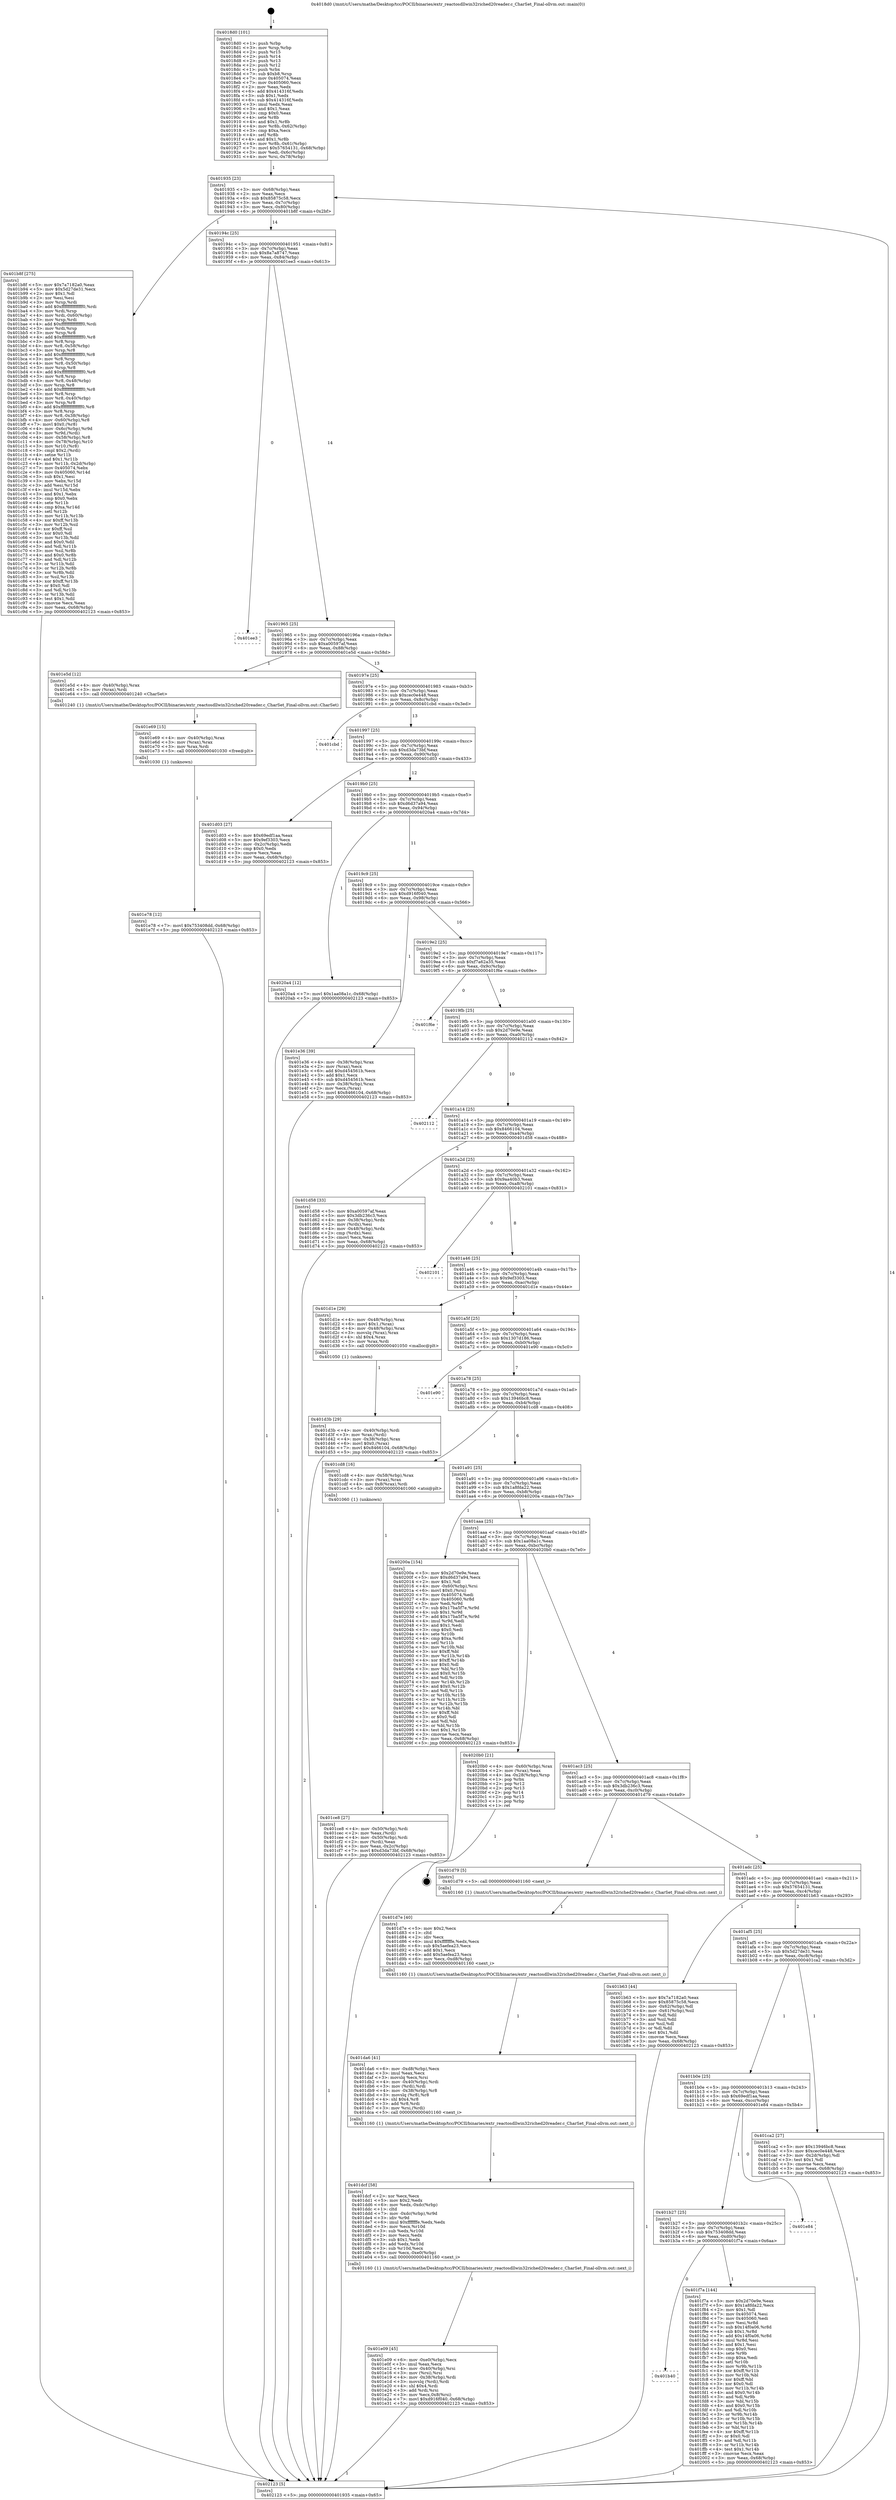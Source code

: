 digraph "0x4018d0" {
  label = "0x4018d0 (/mnt/c/Users/mathe/Desktop/tcc/POCII/binaries/extr_reactosdllwin32riched20reader.c_CharSet_Final-ollvm.out::main(0))"
  labelloc = "t"
  node[shape=record]

  Entry [label="",width=0.3,height=0.3,shape=circle,fillcolor=black,style=filled]
  "0x401935" [label="{
     0x401935 [23]\l
     | [instrs]\l
     &nbsp;&nbsp;0x401935 \<+3\>: mov -0x68(%rbp),%eax\l
     &nbsp;&nbsp;0x401938 \<+2\>: mov %eax,%ecx\l
     &nbsp;&nbsp;0x40193a \<+6\>: sub $0x85875c58,%ecx\l
     &nbsp;&nbsp;0x401940 \<+3\>: mov %eax,-0x7c(%rbp)\l
     &nbsp;&nbsp;0x401943 \<+3\>: mov %ecx,-0x80(%rbp)\l
     &nbsp;&nbsp;0x401946 \<+6\>: je 0000000000401b8f \<main+0x2bf\>\l
  }"]
  "0x401b8f" [label="{
     0x401b8f [275]\l
     | [instrs]\l
     &nbsp;&nbsp;0x401b8f \<+5\>: mov $0x7a7182a0,%eax\l
     &nbsp;&nbsp;0x401b94 \<+5\>: mov $0x5d27de31,%ecx\l
     &nbsp;&nbsp;0x401b99 \<+2\>: mov $0x1,%dl\l
     &nbsp;&nbsp;0x401b9b \<+2\>: xor %esi,%esi\l
     &nbsp;&nbsp;0x401b9d \<+3\>: mov %rsp,%rdi\l
     &nbsp;&nbsp;0x401ba0 \<+4\>: add $0xfffffffffffffff0,%rdi\l
     &nbsp;&nbsp;0x401ba4 \<+3\>: mov %rdi,%rsp\l
     &nbsp;&nbsp;0x401ba7 \<+4\>: mov %rdi,-0x60(%rbp)\l
     &nbsp;&nbsp;0x401bab \<+3\>: mov %rsp,%rdi\l
     &nbsp;&nbsp;0x401bae \<+4\>: add $0xfffffffffffffff0,%rdi\l
     &nbsp;&nbsp;0x401bb2 \<+3\>: mov %rdi,%rsp\l
     &nbsp;&nbsp;0x401bb5 \<+3\>: mov %rsp,%r8\l
     &nbsp;&nbsp;0x401bb8 \<+4\>: add $0xfffffffffffffff0,%r8\l
     &nbsp;&nbsp;0x401bbc \<+3\>: mov %r8,%rsp\l
     &nbsp;&nbsp;0x401bbf \<+4\>: mov %r8,-0x58(%rbp)\l
     &nbsp;&nbsp;0x401bc3 \<+3\>: mov %rsp,%r8\l
     &nbsp;&nbsp;0x401bc6 \<+4\>: add $0xfffffffffffffff0,%r8\l
     &nbsp;&nbsp;0x401bca \<+3\>: mov %r8,%rsp\l
     &nbsp;&nbsp;0x401bcd \<+4\>: mov %r8,-0x50(%rbp)\l
     &nbsp;&nbsp;0x401bd1 \<+3\>: mov %rsp,%r8\l
     &nbsp;&nbsp;0x401bd4 \<+4\>: add $0xfffffffffffffff0,%r8\l
     &nbsp;&nbsp;0x401bd8 \<+3\>: mov %r8,%rsp\l
     &nbsp;&nbsp;0x401bdb \<+4\>: mov %r8,-0x48(%rbp)\l
     &nbsp;&nbsp;0x401bdf \<+3\>: mov %rsp,%r8\l
     &nbsp;&nbsp;0x401be2 \<+4\>: add $0xfffffffffffffff0,%r8\l
     &nbsp;&nbsp;0x401be6 \<+3\>: mov %r8,%rsp\l
     &nbsp;&nbsp;0x401be9 \<+4\>: mov %r8,-0x40(%rbp)\l
     &nbsp;&nbsp;0x401bed \<+3\>: mov %rsp,%r8\l
     &nbsp;&nbsp;0x401bf0 \<+4\>: add $0xfffffffffffffff0,%r8\l
     &nbsp;&nbsp;0x401bf4 \<+3\>: mov %r8,%rsp\l
     &nbsp;&nbsp;0x401bf7 \<+4\>: mov %r8,-0x38(%rbp)\l
     &nbsp;&nbsp;0x401bfb \<+4\>: mov -0x60(%rbp),%r8\l
     &nbsp;&nbsp;0x401bff \<+7\>: movl $0x0,(%r8)\l
     &nbsp;&nbsp;0x401c06 \<+4\>: mov -0x6c(%rbp),%r9d\l
     &nbsp;&nbsp;0x401c0a \<+3\>: mov %r9d,(%rdi)\l
     &nbsp;&nbsp;0x401c0d \<+4\>: mov -0x58(%rbp),%r8\l
     &nbsp;&nbsp;0x401c11 \<+4\>: mov -0x78(%rbp),%r10\l
     &nbsp;&nbsp;0x401c15 \<+3\>: mov %r10,(%r8)\l
     &nbsp;&nbsp;0x401c18 \<+3\>: cmpl $0x2,(%rdi)\l
     &nbsp;&nbsp;0x401c1b \<+4\>: setne %r11b\l
     &nbsp;&nbsp;0x401c1f \<+4\>: and $0x1,%r11b\l
     &nbsp;&nbsp;0x401c23 \<+4\>: mov %r11b,-0x2d(%rbp)\l
     &nbsp;&nbsp;0x401c27 \<+7\>: mov 0x405074,%ebx\l
     &nbsp;&nbsp;0x401c2e \<+8\>: mov 0x405060,%r14d\l
     &nbsp;&nbsp;0x401c36 \<+3\>: sub $0x1,%esi\l
     &nbsp;&nbsp;0x401c39 \<+3\>: mov %ebx,%r15d\l
     &nbsp;&nbsp;0x401c3c \<+3\>: add %esi,%r15d\l
     &nbsp;&nbsp;0x401c3f \<+4\>: imul %r15d,%ebx\l
     &nbsp;&nbsp;0x401c43 \<+3\>: and $0x1,%ebx\l
     &nbsp;&nbsp;0x401c46 \<+3\>: cmp $0x0,%ebx\l
     &nbsp;&nbsp;0x401c49 \<+4\>: sete %r11b\l
     &nbsp;&nbsp;0x401c4d \<+4\>: cmp $0xa,%r14d\l
     &nbsp;&nbsp;0x401c51 \<+4\>: setl %r12b\l
     &nbsp;&nbsp;0x401c55 \<+3\>: mov %r11b,%r13b\l
     &nbsp;&nbsp;0x401c58 \<+4\>: xor $0xff,%r13b\l
     &nbsp;&nbsp;0x401c5c \<+3\>: mov %r12b,%sil\l
     &nbsp;&nbsp;0x401c5f \<+4\>: xor $0xff,%sil\l
     &nbsp;&nbsp;0x401c63 \<+3\>: xor $0x0,%dl\l
     &nbsp;&nbsp;0x401c66 \<+3\>: mov %r13b,%dil\l
     &nbsp;&nbsp;0x401c69 \<+4\>: and $0x0,%dil\l
     &nbsp;&nbsp;0x401c6d \<+3\>: and %dl,%r11b\l
     &nbsp;&nbsp;0x401c70 \<+3\>: mov %sil,%r8b\l
     &nbsp;&nbsp;0x401c73 \<+4\>: and $0x0,%r8b\l
     &nbsp;&nbsp;0x401c77 \<+3\>: and %dl,%r12b\l
     &nbsp;&nbsp;0x401c7a \<+3\>: or %r11b,%dil\l
     &nbsp;&nbsp;0x401c7d \<+3\>: or %r12b,%r8b\l
     &nbsp;&nbsp;0x401c80 \<+3\>: xor %r8b,%dil\l
     &nbsp;&nbsp;0x401c83 \<+3\>: or %sil,%r13b\l
     &nbsp;&nbsp;0x401c86 \<+4\>: xor $0xff,%r13b\l
     &nbsp;&nbsp;0x401c8a \<+3\>: or $0x0,%dl\l
     &nbsp;&nbsp;0x401c8d \<+3\>: and %dl,%r13b\l
     &nbsp;&nbsp;0x401c90 \<+3\>: or %r13b,%dil\l
     &nbsp;&nbsp;0x401c93 \<+4\>: test $0x1,%dil\l
     &nbsp;&nbsp;0x401c97 \<+3\>: cmovne %ecx,%eax\l
     &nbsp;&nbsp;0x401c9a \<+3\>: mov %eax,-0x68(%rbp)\l
     &nbsp;&nbsp;0x401c9d \<+5\>: jmp 0000000000402123 \<main+0x853\>\l
  }"]
  "0x40194c" [label="{
     0x40194c [25]\l
     | [instrs]\l
     &nbsp;&nbsp;0x40194c \<+5\>: jmp 0000000000401951 \<main+0x81\>\l
     &nbsp;&nbsp;0x401951 \<+3\>: mov -0x7c(%rbp),%eax\l
     &nbsp;&nbsp;0x401954 \<+5\>: sub $0x8a7a8747,%eax\l
     &nbsp;&nbsp;0x401959 \<+6\>: mov %eax,-0x84(%rbp)\l
     &nbsp;&nbsp;0x40195f \<+6\>: je 0000000000401ee3 \<main+0x613\>\l
  }"]
  Exit [label="",width=0.3,height=0.3,shape=circle,fillcolor=black,style=filled,peripheries=2]
  "0x401ee3" [label="{
     0x401ee3\l
  }", style=dashed]
  "0x401965" [label="{
     0x401965 [25]\l
     | [instrs]\l
     &nbsp;&nbsp;0x401965 \<+5\>: jmp 000000000040196a \<main+0x9a\>\l
     &nbsp;&nbsp;0x40196a \<+3\>: mov -0x7c(%rbp),%eax\l
     &nbsp;&nbsp;0x40196d \<+5\>: sub $0xa00597af,%eax\l
     &nbsp;&nbsp;0x401972 \<+6\>: mov %eax,-0x88(%rbp)\l
     &nbsp;&nbsp;0x401978 \<+6\>: je 0000000000401e5d \<main+0x58d\>\l
  }"]
  "0x401b40" [label="{
     0x401b40\l
  }", style=dashed]
  "0x401e5d" [label="{
     0x401e5d [12]\l
     | [instrs]\l
     &nbsp;&nbsp;0x401e5d \<+4\>: mov -0x40(%rbp),%rax\l
     &nbsp;&nbsp;0x401e61 \<+3\>: mov (%rax),%rdi\l
     &nbsp;&nbsp;0x401e64 \<+5\>: call 0000000000401240 \<CharSet\>\l
     | [calls]\l
     &nbsp;&nbsp;0x401240 \{1\} (/mnt/c/Users/mathe/Desktop/tcc/POCII/binaries/extr_reactosdllwin32riched20reader.c_CharSet_Final-ollvm.out::CharSet)\l
  }"]
  "0x40197e" [label="{
     0x40197e [25]\l
     | [instrs]\l
     &nbsp;&nbsp;0x40197e \<+5\>: jmp 0000000000401983 \<main+0xb3\>\l
     &nbsp;&nbsp;0x401983 \<+3\>: mov -0x7c(%rbp),%eax\l
     &nbsp;&nbsp;0x401986 \<+5\>: sub $0xcec0e448,%eax\l
     &nbsp;&nbsp;0x40198b \<+6\>: mov %eax,-0x8c(%rbp)\l
     &nbsp;&nbsp;0x401991 \<+6\>: je 0000000000401cbd \<main+0x3ed\>\l
  }"]
  "0x401f7a" [label="{
     0x401f7a [144]\l
     | [instrs]\l
     &nbsp;&nbsp;0x401f7a \<+5\>: mov $0x2d70e9e,%eax\l
     &nbsp;&nbsp;0x401f7f \<+5\>: mov $0x1a8fda22,%ecx\l
     &nbsp;&nbsp;0x401f84 \<+2\>: mov $0x1,%dl\l
     &nbsp;&nbsp;0x401f86 \<+7\>: mov 0x405074,%esi\l
     &nbsp;&nbsp;0x401f8d \<+7\>: mov 0x405060,%edi\l
     &nbsp;&nbsp;0x401f94 \<+3\>: mov %esi,%r8d\l
     &nbsp;&nbsp;0x401f97 \<+7\>: sub $0x14f0a06,%r8d\l
     &nbsp;&nbsp;0x401f9e \<+4\>: sub $0x1,%r8d\l
     &nbsp;&nbsp;0x401fa2 \<+7\>: add $0x14f0a06,%r8d\l
     &nbsp;&nbsp;0x401fa9 \<+4\>: imul %r8d,%esi\l
     &nbsp;&nbsp;0x401fad \<+3\>: and $0x1,%esi\l
     &nbsp;&nbsp;0x401fb0 \<+3\>: cmp $0x0,%esi\l
     &nbsp;&nbsp;0x401fb3 \<+4\>: sete %r9b\l
     &nbsp;&nbsp;0x401fb7 \<+3\>: cmp $0xa,%edi\l
     &nbsp;&nbsp;0x401fba \<+4\>: setl %r10b\l
     &nbsp;&nbsp;0x401fbe \<+3\>: mov %r9b,%r11b\l
     &nbsp;&nbsp;0x401fc1 \<+4\>: xor $0xff,%r11b\l
     &nbsp;&nbsp;0x401fc5 \<+3\>: mov %r10b,%bl\l
     &nbsp;&nbsp;0x401fc8 \<+3\>: xor $0xff,%bl\l
     &nbsp;&nbsp;0x401fcb \<+3\>: xor $0x0,%dl\l
     &nbsp;&nbsp;0x401fce \<+3\>: mov %r11b,%r14b\l
     &nbsp;&nbsp;0x401fd1 \<+4\>: and $0x0,%r14b\l
     &nbsp;&nbsp;0x401fd5 \<+3\>: and %dl,%r9b\l
     &nbsp;&nbsp;0x401fd8 \<+3\>: mov %bl,%r15b\l
     &nbsp;&nbsp;0x401fdb \<+4\>: and $0x0,%r15b\l
     &nbsp;&nbsp;0x401fdf \<+3\>: and %dl,%r10b\l
     &nbsp;&nbsp;0x401fe2 \<+3\>: or %r9b,%r14b\l
     &nbsp;&nbsp;0x401fe5 \<+3\>: or %r10b,%r15b\l
     &nbsp;&nbsp;0x401fe8 \<+3\>: xor %r15b,%r14b\l
     &nbsp;&nbsp;0x401feb \<+3\>: or %bl,%r11b\l
     &nbsp;&nbsp;0x401fee \<+4\>: xor $0xff,%r11b\l
     &nbsp;&nbsp;0x401ff2 \<+3\>: or $0x0,%dl\l
     &nbsp;&nbsp;0x401ff5 \<+3\>: and %dl,%r11b\l
     &nbsp;&nbsp;0x401ff8 \<+3\>: or %r11b,%r14b\l
     &nbsp;&nbsp;0x401ffb \<+4\>: test $0x1,%r14b\l
     &nbsp;&nbsp;0x401fff \<+3\>: cmovne %ecx,%eax\l
     &nbsp;&nbsp;0x402002 \<+3\>: mov %eax,-0x68(%rbp)\l
     &nbsp;&nbsp;0x402005 \<+5\>: jmp 0000000000402123 \<main+0x853\>\l
  }"]
  "0x401cbd" [label="{
     0x401cbd\l
  }", style=dashed]
  "0x401997" [label="{
     0x401997 [25]\l
     | [instrs]\l
     &nbsp;&nbsp;0x401997 \<+5\>: jmp 000000000040199c \<main+0xcc\>\l
     &nbsp;&nbsp;0x40199c \<+3\>: mov -0x7c(%rbp),%eax\l
     &nbsp;&nbsp;0x40199f \<+5\>: sub $0xd3da73bf,%eax\l
     &nbsp;&nbsp;0x4019a4 \<+6\>: mov %eax,-0x90(%rbp)\l
     &nbsp;&nbsp;0x4019aa \<+6\>: je 0000000000401d03 \<main+0x433\>\l
  }"]
  "0x401b27" [label="{
     0x401b27 [25]\l
     | [instrs]\l
     &nbsp;&nbsp;0x401b27 \<+5\>: jmp 0000000000401b2c \<main+0x25c\>\l
     &nbsp;&nbsp;0x401b2c \<+3\>: mov -0x7c(%rbp),%eax\l
     &nbsp;&nbsp;0x401b2f \<+5\>: sub $0x753408dd,%eax\l
     &nbsp;&nbsp;0x401b34 \<+6\>: mov %eax,-0xd0(%rbp)\l
     &nbsp;&nbsp;0x401b3a \<+6\>: je 0000000000401f7a \<main+0x6aa\>\l
  }"]
  "0x401d03" [label="{
     0x401d03 [27]\l
     | [instrs]\l
     &nbsp;&nbsp;0x401d03 \<+5\>: mov $0x69edf1aa,%eax\l
     &nbsp;&nbsp;0x401d08 \<+5\>: mov $0x9ef3303,%ecx\l
     &nbsp;&nbsp;0x401d0d \<+3\>: mov -0x2c(%rbp),%edx\l
     &nbsp;&nbsp;0x401d10 \<+3\>: cmp $0x0,%edx\l
     &nbsp;&nbsp;0x401d13 \<+3\>: cmove %ecx,%eax\l
     &nbsp;&nbsp;0x401d16 \<+3\>: mov %eax,-0x68(%rbp)\l
     &nbsp;&nbsp;0x401d19 \<+5\>: jmp 0000000000402123 \<main+0x853\>\l
  }"]
  "0x4019b0" [label="{
     0x4019b0 [25]\l
     | [instrs]\l
     &nbsp;&nbsp;0x4019b0 \<+5\>: jmp 00000000004019b5 \<main+0xe5\>\l
     &nbsp;&nbsp;0x4019b5 \<+3\>: mov -0x7c(%rbp),%eax\l
     &nbsp;&nbsp;0x4019b8 \<+5\>: sub $0xd6d37a94,%eax\l
     &nbsp;&nbsp;0x4019bd \<+6\>: mov %eax,-0x94(%rbp)\l
     &nbsp;&nbsp;0x4019c3 \<+6\>: je 00000000004020a4 \<main+0x7d4\>\l
  }"]
  "0x401e84" [label="{
     0x401e84\l
  }", style=dashed]
  "0x4020a4" [label="{
     0x4020a4 [12]\l
     | [instrs]\l
     &nbsp;&nbsp;0x4020a4 \<+7\>: movl $0x1aa08a1c,-0x68(%rbp)\l
     &nbsp;&nbsp;0x4020ab \<+5\>: jmp 0000000000402123 \<main+0x853\>\l
  }"]
  "0x4019c9" [label="{
     0x4019c9 [25]\l
     | [instrs]\l
     &nbsp;&nbsp;0x4019c9 \<+5\>: jmp 00000000004019ce \<main+0xfe\>\l
     &nbsp;&nbsp;0x4019ce \<+3\>: mov -0x7c(%rbp),%eax\l
     &nbsp;&nbsp;0x4019d1 \<+5\>: sub $0xd916f040,%eax\l
     &nbsp;&nbsp;0x4019d6 \<+6\>: mov %eax,-0x98(%rbp)\l
     &nbsp;&nbsp;0x4019dc \<+6\>: je 0000000000401e36 \<main+0x566\>\l
  }"]
  "0x401e78" [label="{
     0x401e78 [12]\l
     | [instrs]\l
     &nbsp;&nbsp;0x401e78 \<+7\>: movl $0x753408dd,-0x68(%rbp)\l
     &nbsp;&nbsp;0x401e7f \<+5\>: jmp 0000000000402123 \<main+0x853\>\l
  }"]
  "0x401e36" [label="{
     0x401e36 [39]\l
     | [instrs]\l
     &nbsp;&nbsp;0x401e36 \<+4\>: mov -0x38(%rbp),%rax\l
     &nbsp;&nbsp;0x401e3a \<+2\>: mov (%rax),%ecx\l
     &nbsp;&nbsp;0x401e3c \<+6\>: add $0xd454561b,%ecx\l
     &nbsp;&nbsp;0x401e42 \<+3\>: add $0x1,%ecx\l
     &nbsp;&nbsp;0x401e45 \<+6\>: sub $0xd454561b,%ecx\l
     &nbsp;&nbsp;0x401e4b \<+4\>: mov -0x38(%rbp),%rax\l
     &nbsp;&nbsp;0x401e4f \<+2\>: mov %ecx,(%rax)\l
     &nbsp;&nbsp;0x401e51 \<+7\>: movl $0x8466104,-0x68(%rbp)\l
     &nbsp;&nbsp;0x401e58 \<+5\>: jmp 0000000000402123 \<main+0x853\>\l
  }"]
  "0x4019e2" [label="{
     0x4019e2 [25]\l
     | [instrs]\l
     &nbsp;&nbsp;0x4019e2 \<+5\>: jmp 00000000004019e7 \<main+0x117\>\l
     &nbsp;&nbsp;0x4019e7 \<+3\>: mov -0x7c(%rbp),%eax\l
     &nbsp;&nbsp;0x4019ea \<+5\>: sub $0xf7a62a35,%eax\l
     &nbsp;&nbsp;0x4019ef \<+6\>: mov %eax,-0x9c(%rbp)\l
     &nbsp;&nbsp;0x4019f5 \<+6\>: je 0000000000401f6e \<main+0x69e\>\l
  }"]
  "0x401e69" [label="{
     0x401e69 [15]\l
     | [instrs]\l
     &nbsp;&nbsp;0x401e69 \<+4\>: mov -0x40(%rbp),%rax\l
     &nbsp;&nbsp;0x401e6d \<+3\>: mov (%rax),%rax\l
     &nbsp;&nbsp;0x401e70 \<+3\>: mov %rax,%rdi\l
     &nbsp;&nbsp;0x401e73 \<+5\>: call 0000000000401030 \<free@plt\>\l
     | [calls]\l
     &nbsp;&nbsp;0x401030 \{1\} (unknown)\l
  }"]
  "0x401f6e" [label="{
     0x401f6e\l
  }", style=dashed]
  "0x4019fb" [label="{
     0x4019fb [25]\l
     | [instrs]\l
     &nbsp;&nbsp;0x4019fb \<+5\>: jmp 0000000000401a00 \<main+0x130\>\l
     &nbsp;&nbsp;0x401a00 \<+3\>: mov -0x7c(%rbp),%eax\l
     &nbsp;&nbsp;0x401a03 \<+5\>: sub $0x2d70e9e,%eax\l
     &nbsp;&nbsp;0x401a08 \<+6\>: mov %eax,-0xa0(%rbp)\l
     &nbsp;&nbsp;0x401a0e \<+6\>: je 0000000000402112 \<main+0x842\>\l
  }"]
  "0x401e09" [label="{
     0x401e09 [45]\l
     | [instrs]\l
     &nbsp;&nbsp;0x401e09 \<+6\>: mov -0xe0(%rbp),%ecx\l
     &nbsp;&nbsp;0x401e0f \<+3\>: imul %eax,%ecx\l
     &nbsp;&nbsp;0x401e12 \<+4\>: mov -0x40(%rbp),%rsi\l
     &nbsp;&nbsp;0x401e16 \<+3\>: mov (%rsi),%rsi\l
     &nbsp;&nbsp;0x401e19 \<+4\>: mov -0x38(%rbp),%rdi\l
     &nbsp;&nbsp;0x401e1d \<+3\>: movslq (%rdi),%rdi\l
     &nbsp;&nbsp;0x401e20 \<+4\>: shl $0x4,%rdi\l
     &nbsp;&nbsp;0x401e24 \<+3\>: add %rdi,%rsi\l
     &nbsp;&nbsp;0x401e27 \<+3\>: mov %ecx,0x8(%rsi)\l
     &nbsp;&nbsp;0x401e2a \<+7\>: movl $0xd916f040,-0x68(%rbp)\l
     &nbsp;&nbsp;0x401e31 \<+5\>: jmp 0000000000402123 \<main+0x853\>\l
  }"]
  "0x402112" [label="{
     0x402112\l
  }", style=dashed]
  "0x401a14" [label="{
     0x401a14 [25]\l
     | [instrs]\l
     &nbsp;&nbsp;0x401a14 \<+5\>: jmp 0000000000401a19 \<main+0x149\>\l
     &nbsp;&nbsp;0x401a19 \<+3\>: mov -0x7c(%rbp),%eax\l
     &nbsp;&nbsp;0x401a1c \<+5\>: sub $0x8466104,%eax\l
     &nbsp;&nbsp;0x401a21 \<+6\>: mov %eax,-0xa4(%rbp)\l
     &nbsp;&nbsp;0x401a27 \<+6\>: je 0000000000401d58 \<main+0x488\>\l
  }"]
  "0x401dcf" [label="{
     0x401dcf [58]\l
     | [instrs]\l
     &nbsp;&nbsp;0x401dcf \<+2\>: xor %ecx,%ecx\l
     &nbsp;&nbsp;0x401dd1 \<+5\>: mov $0x2,%edx\l
     &nbsp;&nbsp;0x401dd6 \<+6\>: mov %edx,-0xdc(%rbp)\l
     &nbsp;&nbsp;0x401ddc \<+1\>: cltd\l
     &nbsp;&nbsp;0x401ddd \<+7\>: mov -0xdc(%rbp),%r9d\l
     &nbsp;&nbsp;0x401de4 \<+3\>: idiv %r9d\l
     &nbsp;&nbsp;0x401de7 \<+6\>: imul $0xfffffffe,%edx,%edx\l
     &nbsp;&nbsp;0x401ded \<+3\>: mov %ecx,%r10d\l
     &nbsp;&nbsp;0x401df0 \<+3\>: sub %edx,%r10d\l
     &nbsp;&nbsp;0x401df3 \<+2\>: mov %ecx,%edx\l
     &nbsp;&nbsp;0x401df5 \<+3\>: sub $0x1,%edx\l
     &nbsp;&nbsp;0x401df8 \<+3\>: add %edx,%r10d\l
     &nbsp;&nbsp;0x401dfb \<+3\>: sub %r10d,%ecx\l
     &nbsp;&nbsp;0x401dfe \<+6\>: mov %ecx,-0xe0(%rbp)\l
     &nbsp;&nbsp;0x401e04 \<+5\>: call 0000000000401160 \<next_i\>\l
     | [calls]\l
     &nbsp;&nbsp;0x401160 \{1\} (/mnt/c/Users/mathe/Desktop/tcc/POCII/binaries/extr_reactosdllwin32riched20reader.c_CharSet_Final-ollvm.out::next_i)\l
  }"]
  "0x401d58" [label="{
     0x401d58 [33]\l
     | [instrs]\l
     &nbsp;&nbsp;0x401d58 \<+5\>: mov $0xa00597af,%eax\l
     &nbsp;&nbsp;0x401d5d \<+5\>: mov $0x3db236c3,%ecx\l
     &nbsp;&nbsp;0x401d62 \<+4\>: mov -0x38(%rbp),%rdx\l
     &nbsp;&nbsp;0x401d66 \<+2\>: mov (%rdx),%esi\l
     &nbsp;&nbsp;0x401d68 \<+4\>: mov -0x48(%rbp),%rdx\l
     &nbsp;&nbsp;0x401d6c \<+2\>: cmp (%rdx),%esi\l
     &nbsp;&nbsp;0x401d6e \<+3\>: cmovl %ecx,%eax\l
     &nbsp;&nbsp;0x401d71 \<+3\>: mov %eax,-0x68(%rbp)\l
     &nbsp;&nbsp;0x401d74 \<+5\>: jmp 0000000000402123 \<main+0x853\>\l
  }"]
  "0x401a2d" [label="{
     0x401a2d [25]\l
     | [instrs]\l
     &nbsp;&nbsp;0x401a2d \<+5\>: jmp 0000000000401a32 \<main+0x162\>\l
     &nbsp;&nbsp;0x401a32 \<+3\>: mov -0x7c(%rbp),%eax\l
     &nbsp;&nbsp;0x401a35 \<+5\>: sub $0x9aa40b3,%eax\l
     &nbsp;&nbsp;0x401a3a \<+6\>: mov %eax,-0xa8(%rbp)\l
     &nbsp;&nbsp;0x401a40 \<+6\>: je 0000000000402101 \<main+0x831\>\l
  }"]
  "0x401da6" [label="{
     0x401da6 [41]\l
     | [instrs]\l
     &nbsp;&nbsp;0x401da6 \<+6\>: mov -0xd8(%rbp),%ecx\l
     &nbsp;&nbsp;0x401dac \<+3\>: imul %eax,%ecx\l
     &nbsp;&nbsp;0x401daf \<+3\>: movslq %ecx,%rsi\l
     &nbsp;&nbsp;0x401db2 \<+4\>: mov -0x40(%rbp),%rdi\l
     &nbsp;&nbsp;0x401db6 \<+3\>: mov (%rdi),%rdi\l
     &nbsp;&nbsp;0x401db9 \<+4\>: mov -0x38(%rbp),%r8\l
     &nbsp;&nbsp;0x401dbd \<+3\>: movslq (%r8),%r8\l
     &nbsp;&nbsp;0x401dc0 \<+4\>: shl $0x4,%r8\l
     &nbsp;&nbsp;0x401dc4 \<+3\>: add %r8,%rdi\l
     &nbsp;&nbsp;0x401dc7 \<+3\>: mov %rsi,(%rdi)\l
     &nbsp;&nbsp;0x401dca \<+5\>: call 0000000000401160 \<next_i\>\l
     | [calls]\l
     &nbsp;&nbsp;0x401160 \{1\} (/mnt/c/Users/mathe/Desktop/tcc/POCII/binaries/extr_reactosdllwin32riched20reader.c_CharSet_Final-ollvm.out::next_i)\l
  }"]
  "0x402101" [label="{
     0x402101\l
  }", style=dashed]
  "0x401a46" [label="{
     0x401a46 [25]\l
     | [instrs]\l
     &nbsp;&nbsp;0x401a46 \<+5\>: jmp 0000000000401a4b \<main+0x17b\>\l
     &nbsp;&nbsp;0x401a4b \<+3\>: mov -0x7c(%rbp),%eax\l
     &nbsp;&nbsp;0x401a4e \<+5\>: sub $0x9ef3303,%eax\l
     &nbsp;&nbsp;0x401a53 \<+6\>: mov %eax,-0xac(%rbp)\l
     &nbsp;&nbsp;0x401a59 \<+6\>: je 0000000000401d1e \<main+0x44e\>\l
  }"]
  "0x401d7e" [label="{
     0x401d7e [40]\l
     | [instrs]\l
     &nbsp;&nbsp;0x401d7e \<+5\>: mov $0x2,%ecx\l
     &nbsp;&nbsp;0x401d83 \<+1\>: cltd\l
     &nbsp;&nbsp;0x401d84 \<+2\>: idiv %ecx\l
     &nbsp;&nbsp;0x401d86 \<+6\>: imul $0xfffffffe,%edx,%ecx\l
     &nbsp;&nbsp;0x401d8c \<+6\>: sub $0x5aefea23,%ecx\l
     &nbsp;&nbsp;0x401d92 \<+3\>: add $0x1,%ecx\l
     &nbsp;&nbsp;0x401d95 \<+6\>: add $0x5aefea23,%ecx\l
     &nbsp;&nbsp;0x401d9b \<+6\>: mov %ecx,-0xd8(%rbp)\l
     &nbsp;&nbsp;0x401da1 \<+5\>: call 0000000000401160 \<next_i\>\l
     | [calls]\l
     &nbsp;&nbsp;0x401160 \{1\} (/mnt/c/Users/mathe/Desktop/tcc/POCII/binaries/extr_reactosdllwin32riched20reader.c_CharSet_Final-ollvm.out::next_i)\l
  }"]
  "0x401d1e" [label="{
     0x401d1e [29]\l
     | [instrs]\l
     &nbsp;&nbsp;0x401d1e \<+4\>: mov -0x48(%rbp),%rax\l
     &nbsp;&nbsp;0x401d22 \<+6\>: movl $0x1,(%rax)\l
     &nbsp;&nbsp;0x401d28 \<+4\>: mov -0x48(%rbp),%rax\l
     &nbsp;&nbsp;0x401d2c \<+3\>: movslq (%rax),%rax\l
     &nbsp;&nbsp;0x401d2f \<+4\>: shl $0x4,%rax\l
     &nbsp;&nbsp;0x401d33 \<+3\>: mov %rax,%rdi\l
     &nbsp;&nbsp;0x401d36 \<+5\>: call 0000000000401050 \<malloc@plt\>\l
     | [calls]\l
     &nbsp;&nbsp;0x401050 \{1\} (unknown)\l
  }"]
  "0x401a5f" [label="{
     0x401a5f [25]\l
     | [instrs]\l
     &nbsp;&nbsp;0x401a5f \<+5\>: jmp 0000000000401a64 \<main+0x194\>\l
     &nbsp;&nbsp;0x401a64 \<+3\>: mov -0x7c(%rbp),%eax\l
     &nbsp;&nbsp;0x401a67 \<+5\>: sub $0x1307d186,%eax\l
     &nbsp;&nbsp;0x401a6c \<+6\>: mov %eax,-0xb0(%rbp)\l
     &nbsp;&nbsp;0x401a72 \<+6\>: je 0000000000401e90 \<main+0x5c0\>\l
  }"]
  "0x401d3b" [label="{
     0x401d3b [29]\l
     | [instrs]\l
     &nbsp;&nbsp;0x401d3b \<+4\>: mov -0x40(%rbp),%rdi\l
     &nbsp;&nbsp;0x401d3f \<+3\>: mov %rax,(%rdi)\l
     &nbsp;&nbsp;0x401d42 \<+4\>: mov -0x38(%rbp),%rax\l
     &nbsp;&nbsp;0x401d46 \<+6\>: movl $0x0,(%rax)\l
     &nbsp;&nbsp;0x401d4c \<+7\>: movl $0x8466104,-0x68(%rbp)\l
     &nbsp;&nbsp;0x401d53 \<+5\>: jmp 0000000000402123 \<main+0x853\>\l
  }"]
  "0x401e90" [label="{
     0x401e90\l
  }", style=dashed]
  "0x401a78" [label="{
     0x401a78 [25]\l
     | [instrs]\l
     &nbsp;&nbsp;0x401a78 \<+5\>: jmp 0000000000401a7d \<main+0x1ad\>\l
     &nbsp;&nbsp;0x401a7d \<+3\>: mov -0x7c(%rbp),%eax\l
     &nbsp;&nbsp;0x401a80 \<+5\>: sub $0x13946bc8,%eax\l
     &nbsp;&nbsp;0x401a85 \<+6\>: mov %eax,-0xb4(%rbp)\l
     &nbsp;&nbsp;0x401a8b \<+6\>: je 0000000000401cd8 \<main+0x408\>\l
  }"]
  "0x401ce8" [label="{
     0x401ce8 [27]\l
     | [instrs]\l
     &nbsp;&nbsp;0x401ce8 \<+4\>: mov -0x50(%rbp),%rdi\l
     &nbsp;&nbsp;0x401cec \<+2\>: mov %eax,(%rdi)\l
     &nbsp;&nbsp;0x401cee \<+4\>: mov -0x50(%rbp),%rdi\l
     &nbsp;&nbsp;0x401cf2 \<+2\>: mov (%rdi),%eax\l
     &nbsp;&nbsp;0x401cf4 \<+3\>: mov %eax,-0x2c(%rbp)\l
     &nbsp;&nbsp;0x401cf7 \<+7\>: movl $0xd3da73bf,-0x68(%rbp)\l
     &nbsp;&nbsp;0x401cfe \<+5\>: jmp 0000000000402123 \<main+0x853\>\l
  }"]
  "0x401cd8" [label="{
     0x401cd8 [16]\l
     | [instrs]\l
     &nbsp;&nbsp;0x401cd8 \<+4\>: mov -0x58(%rbp),%rax\l
     &nbsp;&nbsp;0x401cdc \<+3\>: mov (%rax),%rax\l
     &nbsp;&nbsp;0x401cdf \<+4\>: mov 0x8(%rax),%rdi\l
     &nbsp;&nbsp;0x401ce3 \<+5\>: call 0000000000401060 \<atoi@plt\>\l
     | [calls]\l
     &nbsp;&nbsp;0x401060 \{1\} (unknown)\l
  }"]
  "0x401a91" [label="{
     0x401a91 [25]\l
     | [instrs]\l
     &nbsp;&nbsp;0x401a91 \<+5\>: jmp 0000000000401a96 \<main+0x1c6\>\l
     &nbsp;&nbsp;0x401a96 \<+3\>: mov -0x7c(%rbp),%eax\l
     &nbsp;&nbsp;0x401a99 \<+5\>: sub $0x1a8fda22,%eax\l
     &nbsp;&nbsp;0x401a9e \<+6\>: mov %eax,-0xb8(%rbp)\l
     &nbsp;&nbsp;0x401aa4 \<+6\>: je 000000000040200a \<main+0x73a\>\l
  }"]
  "0x401b0e" [label="{
     0x401b0e [25]\l
     | [instrs]\l
     &nbsp;&nbsp;0x401b0e \<+5\>: jmp 0000000000401b13 \<main+0x243\>\l
     &nbsp;&nbsp;0x401b13 \<+3\>: mov -0x7c(%rbp),%eax\l
     &nbsp;&nbsp;0x401b16 \<+5\>: sub $0x69edf1aa,%eax\l
     &nbsp;&nbsp;0x401b1b \<+6\>: mov %eax,-0xcc(%rbp)\l
     &nbsp;&nbsp;0x401b21 \<+6\>: je 0000000000401e84 \<main+0x5b4\>\l
  }"]
  "0x40200a" [label="{
     0x40200a [154]\l
     | [instrs]\l
     &nbsp;&nbsp;0x40200a \<+5\>: mov $0x2d70e9e,%eax\l
     &nbsp;&nbsp;0x40200f \<+5\>: mov $0xd6d37a94,%ecx\l
     &nbsp;&nbsp;0x402014 \<+2\>: mov $0x1,%dl\l
     &nbsp;&nbsp;0x402016 \<+4\>: mov -0x60(%rbp),%rsi\l
     &nbsp;&nbsp;0x40201a \<+6\>: movl $0x0,(%rsi)\l
     &nbsp;&nbsp;0x402020 \<+7\>: mov 0x405074,%edi\l
     &nbsp;&nbsp;0x402027 \<+8\>: mov 0x405060,%r8d\l
     &nbsp;&nbsp;0x40202f \<+3\>: mov %edi,%r9d\l
     &nbsp;&nbsp;0x402032 \<+7\>: sub $0x17ba5f7e,%r9d\l
     &nbsp;&nbsp;0x402039 \<+4\>: sub $0x1,%r9d\l
     &nbsp;&nbsp;0x40203d \<+7\>: add $0x17ba5f7e,%r9d\l
     &nbsp;&nbsp;0x402044 \<+4\>: imul %r9d,%edi\l
     &nbsp;&nbsp;0x402048 \<+3\>: and $0x1,%edi\l
     &nbsp;&nbsp;0x40204b \<+3\>: cmp $0x0,%edi\l
     &nbsp;&nbsp;0x40204e \<+4\>: sete %r10b\l
     &nbsp;&nbsp;0x402052 \<+4\>: cmp $0xa,%r8d\l
     &nbsp;&nbsp;0x402056 \<+4\>: setl %r11b\l
     &nbsp;&nbsp;0x40205a \<+3\>: mov %r10b,%bl\l
     &nbsp;&nbsp;0x40205d \<+3\>: xor $0xff,%bl\l
     &nbsp;&nbsp;0x402060 \<+3\>: mov %r11b,%r14b\l
     &nbsp;&nbsp;0x402063 \<+4\>: xor $0xff,%r14b\l
     &nbsp;&nbsp;0x402067 \<+3\>: xor $0x0,%dl\l
     &nbsp;&nbsp;0x40206a \<+3\>: mov %bl,%r15b\l
     &nbsp;&nbsp;0x40206d \<+4\>: and $0x0,%r15b\l
     &nbsp;&nbsp;0x402071 \<+3\>: and %dl,%r10b\l
     &nbsp;&nbsp;0x402074 \<+3\>: mov %r14b,%r12b\l
     &nbsp;&nbsp;0x402077 \<+4\>: and $0x0,%r12b\l
     &nbsp;&nbsp;0x40207b \<+3\>: and %dl,%r11b\l
     &nbsp;&nbsp;0x40207e \<+3\>: or %r10b,%r15b\l
     &nbsp;&nbsp;0x402081 \<+3\>: or %r11b,%r12b\l
     &nbsp;&nbsp;0x402084 \<+3\>: xor %r12b,%r15b\l
     &nbsp;&nbsp;0x402087 \<+3\>: or %r14b,%bl\l
     &nbsp;&nbsp;0x40208a \<+3\>: xor $0xff,%bl\l
     &nbsp;&nbsp;0x40208d \<+3\>: or $0x0,%dl\l
     &nbsp;&nbsp;0x402090 \<+2\>: and %dl,%bl\l
     &nbsp;&nbsp;0x402092 \<+3\>: or %bl,%r15b\l
     &nbsp;&nbsp;0x402095 \<+4\>: test $0x1,%r15b\l
     &nbsp;&nbsp;0x402099 \<+3\>: cmovne %ecx,%eax\l
     &nbsp;&nbsp;0x40209c \<+3\>: mov %eax,-0x68(%rbp)\l
     &nbsp;&nbsp;0x40209f \<+5\>: jmp 0000000000402123 \<main+0x853\>\l
  }"]
  "0x401aaa" [label="{
     0x401aaa [25]\l
     | [instrs]\l
     &nbsp;&nbsp;0x401aaa \<+5\>: jmp 0000000000401aaf \<main+0x1df\>\l
     &nbsp;&nbsp;0x401aaf \<+3\>: mov -0x7c(%rbp),%eax\l
     &nbsp;&nbsp;0x401ab2 \<+5\>: sub $0x1aa08a1c,%eax\l
     &nbsp;&nbsp;0x401ab7 \<+6\>: mov %eax,-0xbc(%rbp)\l
     &nbsp;&nbsp;0x401abd \<+6\>: je 00000000004020b0 \<main+0x7e0\>\l
  }"]
  "0x401ca2" [label="{
     0x401ca2 [27]\l
     | [instrs]\l
     &nbsp;&nbsp;0x401ca2 \<+5\>: mov $0x13946bc8,%eax\l
     &nbsp;&nbsp;0x401ca7 \<+5\>: mov $0xcec0e448,%ecx\l
     &nbsp;&nbsp;0x401cac \<+3\>: mov -0x2d(%rbp),%dl\l
     &nbsp;&nbsp;0x401caf \<+3\>: test $0x1,%dl\l
     &nbsp;&nbsp;0x401cb2 \<+3\>: cmovne %ecx,%eax\l
     &nbsp;&nbsp;0x401cb5 \<+3\>: mov %eax,-0x68(%rbp)\l
     &nbsp;&nbsp;0x401cb8 \<+5\>: jmp 0000000000402123 \<main+0x853\>\l
  }"]
  "0x4020b0" [label="{
     0x4020b0 [21]\l
     | [instrs]\l
     &nbsp;&nbsp;0x4020b0 \<+4\>: mov -0x60(%rbp),%rax\l
     &nbsp;&nbsp;0x4020b4 \<+2\>: mov (%rax),%eax\l
     &nbsp;&nbsp;0x4020b6 \<+4\>: lea -0x28(%rbp),%rsp\l
     &nbsp;&nbsp;0x4020ba \<+1\>: pop %rbx\l
     &nbsp;&nbsp;0x4020bb \<+2\>: pop %r12\l
     &nbsp;&nbsp;0x4020bd \<+2\>: pop %r13\l
     &nbsp;&nbsp;0x4020bf \<+2\>: pop %r14\l
     &nbsp;&nbsp;0x4020c1 \<+2\>: pop %r15\l
     &nbsp;&nbsp;0x4020c3 \<+1\>: pop %rbp\l
     &nbsp;&nbsp;0x4020c4 \<+1\>: ret\l
  }"]
  "0x401ac3" [label="{
     0x401ac3 [25]\l
     | [instrs]\l
     &nbsp;&nbsp;0x401ac3 \<+5\>: jmp 0000000000401ac8 \<main+0x1f8\>\l
     &nbsp;&nbsp;0x401ac8 \<+3\>: mov -0x7c(%rbp),%eax\l
     &nbsp;&nbsp;0x401acb \<+5\>: sub $0x3db236c3,%eax\l
     &nbsp;&nbsp;0x401ad0 \<+6\>: mov %eax,-0xc0(%rbp)\l
     &nbsp;&nbsp;0x401ad6 \<+6\>: je 0000000000401d79 \<main+0x4a9\>\l
  }"]
  "0x4018d0" [label="{
     0x4018d0 [101]\l
     | [instrs]\l
     &nbsp;&nbsp;0x4018d0 \<+1\>: push %rbp\l
     &nbsp;&nbsp;0x4018d1 \<+3\>: mov %rsp,%rbp\l
     &nbsp;&nbsp;0x4018d4 \<+2\>: push %r15\l
     &nbsp;&nbsp;0x4018d6 \<+2\>: push %r14\l
     &nbsp;&nbsp;0x4018d8 \<+2\>: push %r13\l
     &nbsp;&nbsp;0x4018da \<+2\>: push %r12\l
     &nbsp;&nbsp;0x4018dc \<+1\>: push %rbx\l
     &nbsp;&nbsp;0x4018dd \<+7\>: sub $0xb8,%rsp\l
     &nbsp;&nbsp;0x4018e4 \<+7\>: mov 0x405074,%eax\l
     &nbsp;&nbsp;0x4018eb \<+7\>: mov 0x405060,%ecx\l
     &nbsp;&nbsp;0x4018f2 \<+2\>: mov %eax,%edx\l
     &nbsp;&nbsp;0x4018f4 \<+6\>: add $0x414316f,%edx\l
     &nbsp;&nbsp;0x4018fa \<+3\>: sub $0x1,%edx\l
     &nbsp;&nbsp;0x4018fd \<+6\>: sub $0x414316f,%edx\l
     &nbsp;&nbsp;0x401903 \<+3\>: imul %edx,%eax\l
     &nbsp;&nbsp;0x401906 \<+3\>: and $0x1,%eax\l
     &nbsp;&nbsp;0x401909 \<+3\>: cmp $0x0,%eax\l
     &nbsp;&nbsp;0x40190c \<+4\>: sete %r8b\l
     &nbsp;&nbsp;0x401910 \<+4\>: and $0x1,%r8b\l
     &nbsp;&nbsp;0x401914 \<+4\>: mov %r8b,-0x62(%rbp)\l
     &nbsp;&nbsp;0x401918 \<+3\>: cmp $0xa,%ecx\l
     &nbsp;&nbsp;0x40191b \<+4\>: setl %r8b\l
     &nbsp;&nbsp;0x40191f \<+4\>: and $0x1,%r8b\l
     &nbsp;&nbsp;0x401923 \<+4\>: mov %r8b,-0x61(%rbp)\l
     &nbsp;&nbsp;0x401927 \<+7\>: movl $0x57654131,-0x68(%rbp)\l
     &nbsp;&nbsp;0x40192e \<+3\>: mov %edi,-0x6c(%rbp)\l
     &nbsp;&nbsp;0x401931 \<+4\>: mov %rsi,-0x78(%rbp)\l
  }"]
  "0x401d79" [label="{
     0x401d79 [5]\l
     | [instrs]\l
     &nbsp;&nbsp;0x401d79 \<+5\>: call 0000000000401160 \<next_i\>\l
     | [calls]\l
     &nbsp;&nbsp;0x401160 \{1\} (/mnt/c/Users/mathe/Desktop/tcc/POCII/binaries/extr_reactosdllwin32riched20reader.c_CharSet_Final-ollvm.out::next_i)\l
  }"]
  "0x401adc" [label="{
     0x401adc [25]\l
     | [instrs]\l
     &nbsp;&nbsp;0x401adc \<+5\>: jmp 0000000000401ae1 \<main+0x211\>\l
     &nbsp;&nbsp;0x401ae1 \<+3\>: mov -0x7c(%rbp),%eax\l
     &nbsp;&nbsp;0x401ae4 \<+5\>: sub $0x57654131,%eax\l
     &nbsp;&nbsp;0x401ae9 \<+6\>: mov %eax,-0xc4(%rbp)\l
     &nbsp;&nbsp;0x401aef \<+6\>: je 0000000000401b63 \<main+0x293\>\l
  }"]
  "0x402123" [label="{
     0x402123 [5]\l
     | [instrs]\l
     &nbsp;&nbsp;0x402123 \<+5\>: jmp 0000000000401935 \<main+0x65\>\l
  }"]
  "0x401b63" [label="{
     0x401b63 [44]\l
     | [instrs]\l
     &nbsp;&nbsp;0x401b63 \<+5\>: mov $0x7a7182a0,%eax\l
     &nbsp;&nbsp;0x401b68 \<+5\>: mov $0x85875c58,%ecx\l
     &nbsp;&nbsp;0x401b6d \<+3\>: mov -0x62(%rbp),%dl\l
     &nbsp;&nbsp;0x401b70 \<+4\>: mov -0x61(%rbp),%sil\l
     &nbsp;&nbsp;0x401b74 \<+3\>: mov %dl,%dil\l
     &nbsp;&nbsp;0x401b77 \<+3\>: and %sil,%dil\l
     &nbsp;&nbsp;0x401b7a \<+3\>: xor %sil,%dl\l
     &nbsp;&nbsp;0x401b7d \<+3\>: or %dl,%dil\l
     &nbsp;&nbsp;0x401b80 \<+4\>: test $0x1,%dil\l
     &nbsp;&nbsp;0x401b84 \<+3\>: cmovne %ecx,%eax\l
     &nbsp;&nbsp;0x401b87 \<+3\>: mov %eax,-0x68(%rbp)\l
     &nbsp;&nbsp;0x401b8a \<+5\>: jmp 0000000000402123 \<main+0x853\>\l
  }"]
  "0x401af5" [label="{
     0x401af5 [25]\l
     | [instrs]\l
     &nbsp;&nbsp;0x401af5 \<+5\>: jmp 0000000000401afa \<main+0x22a\>\l
     &nbsp;&nbsp;0x401afa \<+3\>: mov -0x7c(%rbp),%eax\l
     &nbsp;&nbsp;0x401afd \<+5\>: sub $0x5d27de31,%eax\l
     &nbsp;&nbsp;0x401b02 \<+6\>: mov %eax,-0xc8(%rbp)\l
     &nbsp;&nbsp;0x401b08 \<+6\>: je 0000000000401ca2 \<main+0x3d2\>\l
  }"]
  Entry -> "0x4018d0" [label=" 1"]
  "0x401935" -> "0x401b8f" [label=" 1"]
  "0x401935" -> "0x40194c" [label=" 14"]
  "0x4020b0" -> Exit [label=" 1"]
  "0x40194c" -> "0x401ee3" [label=" 0"]
  "0x40194c" -> "0x401965" [label=" 14"]
  "0x4020a4" -> "0x402123" [label=" 1"]
  "0x401965" -> "0x401e5d" [label=" 1"]
  "0x401965" -> "0x40197e" [label=" 13"]
  "0x40200a" -> "0x402123" [label=" 1"]
  "0x40197e" -> "0x401cbd" [label=" 0"]
  "0x40197e" -> "0x401997" [label=" 13"]
  "0x401f7a" -> "0x402123" [label=" 1"]
  "0x401997" -> "0x401d03" [label=" 1"]
  "0x401997" -> "0x4019b0" [label=" 12"]
  "0x401b27" -> "0x401f7a" [label=" 1"]
  "0x4019b0" -> "0x4020a4" [label=" 1"]
  "0x4019b0" -> "0x4019c9" [label=" 11"]
  "0x401b27" -> "0x401b40" [label=" 0"]
  "0x4019c9" -> "0x401e36" [label=" 1"]
  "0x4019c9" -> "0x4019e2" [label=" 10"]
  "0x401b0e" -> "0x401e84" [label=" 0"]
  "0x4019e2" -> "0x401f6e" [label=" 0"]
  "0x4019e2" -> "0x4019fb" [label=" 10"]
  "0x401b0e" -> "0x401b27" [label=" 1"]
  "0x4019fb" -> "0x402112" [label=" 0"]
  "0x4019fb" -> "0x401a14" [label=" 10"]
  "0x401e78" -> "0x402123" [label=" 1"]
  "0x401a14" -> "0x401d58" [label=" 2"]
  "0x401a14" -> "0x401a2d" [label=" 8"]
  "0x401e69" -> "0x401e78" [label=" 1"]
  "0x401a2d" -> "0x402101" [label=" 0"]
  "0x401a2d" -> "0x401a46" [label=" 8"]
  "0x401e5d" -> "0x401e69" [label=" 1"]
  "0x401a46" -> "0x401d1e" [label=" 1"]
  "0x401a46" -> "0x401a5f" [label=" 7"]
  "0x401e36" -> "0x402123" [label=" 1"]
  "0x401a5f" -> "0x401e90" [label=" 0"]
  "0x401a5f" -> "0x401a78" [label=" 7"]
  "0x401e09" -> "0x402123" [label=" 1"]
  "0x401a78" -> "0x401cd8" [label=" 1"]
  "0x401a78" -> "0x401a91" [label=" 6"]
  "0x401dcf" -> "0x401e09" [label=" 1"]
  "0x401a91" -> "0x40200a" [label=" 1"]
  "0x401a91" -> "0x401aaa" [label=" 5"]
  "0x401da6" -> "0x401dcf" [label=" 1"]
  "0x401aaa" -> "0x4020b0" [label=" 1"]
  "0x401aaa" -> "0x401ac3" [label=" 4"]
  "0x401d7e" -> "0x401da6" [label=" 1"]
  "0x401ac3" -> "0x401d79" [label=" 1"]
  "0x401ac3" -> "0x401adc" [label=" 3"]
  "0x401d3b" -> "0x402123" [label=" 1"]
  "0x401adc" -> "0x401b63" [label=" 1"]
  "0x401adc" -> "0x401af5" [label=" 2"]
  "0x401b63" -> "0x402123" [label=" 1"]
  "0x4018d0" -> "0x401935" [label=" 1"]
  "0x402123" -> "0x401935" [label=" 14"]
  "0x401d58" -> "0x402123" [label=" 2"]
  "0x401b8f" -> "0x402123" [label=" 1"]
  "0x401d79" -> "0x401d7e" [label=" 1"]
  "0x401af5" -> "0x401ca2" [label=" 1"]
  "0x401af5" -> "0x401b0e" [label=" 1"]
  "0x401ca2" -> "0x402123" [label=" 1"]
  "0x401cd8" -> "0x401ce8" [label=" 1"]
  "0x401ce8" -> "0x402123" [label=" 1"]
  "0x401d03" -> "0x402123" [label=" 1"]
  "0x401d1e" -> "0x401d3b" [label=" 1"]
}
